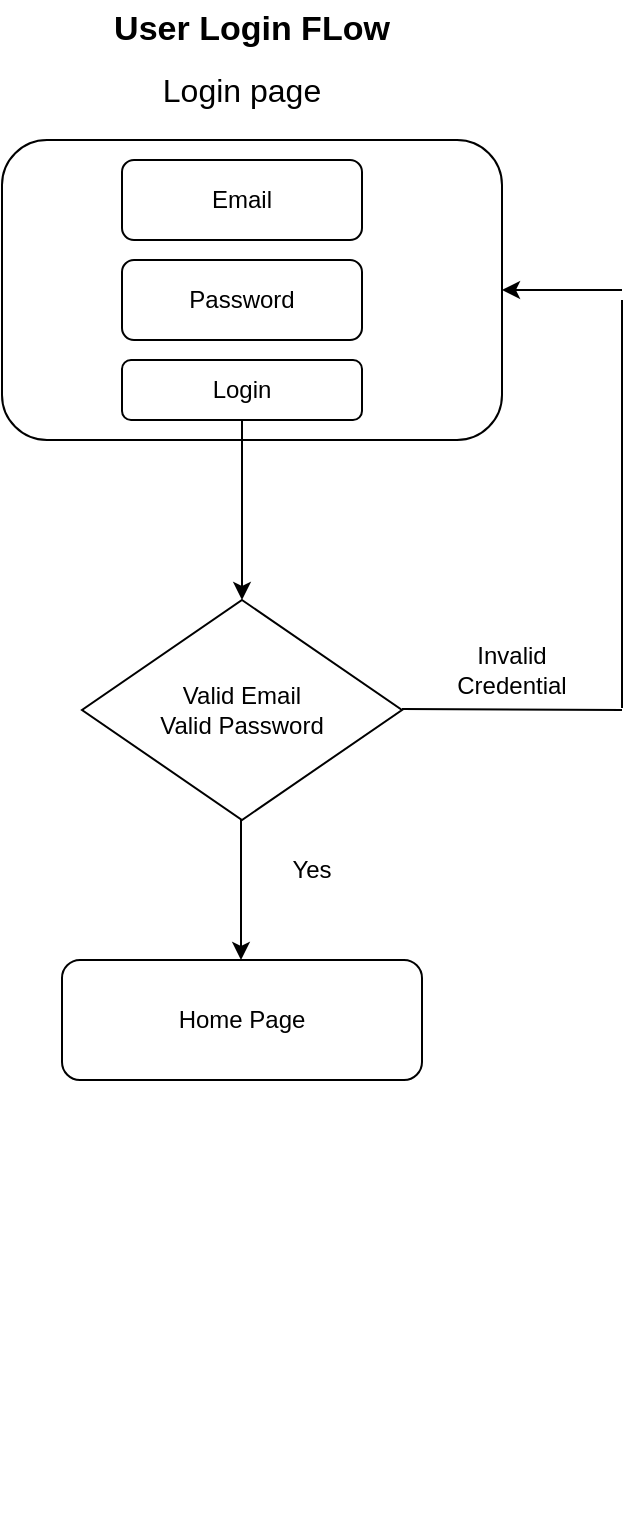 <mxfile version="24.7.17" pages="2">
  <diagram name="Login process" id="bLUDUiSa6w-DaomkUXrq">
    <mxGraphModel dx="1036" dy="606" grid="1" gridSize="10" guides="1" tooltips="1" connect="1" arrows="1" fold="1" page="1" pageScale="1" pageWidth="850" pageHeight="1100" math="0" shadow="0">
      <root>
        <mxCell id="0" />
        <mxCell id="1" parent="0" />
        <mxCell id="kKH3z_yQJ4Ygt-LPBuWY-9" value="" style="rhombus;whiteSpace=wrap;html=1;" vertex="1" parent="1">
          <mxGeometry x="330" y="300" width="160" height="110" as="geometry" />
        </mxCell>
        <mxCell id="kKH3z_yQJ4Ygt-LPBuWY-4" value="" style="rounded=1;whiteSpace=wrap;html=1;" vertex="1" parent="1">
          <mxGeometry x="290" y="70" width="250" height="150" as="geometry" />
        </mxCell>
        <mxCell id="kKH3z_yQJ4Ygt-LPBuWY-1" value="Login page" style="text;html=1;align=center;verticalAlign=middle;whiteSpace=wrap;rounded=0;fontSize=16;" vertex="1" parent="1">
          <mxGeometry x="350" y="30" width="120" height="30" as="geometry" />
        </mxCell>
        <mxCell id="kKH3z_yQJ4Ygt-LPBuWY-2" value="Email" style="rounded=1;whiteSpace=wrap;html=1;" vertex="1" parent="1">
          <mxGeometry x="350" y="80" width="120" height="40" as="geometry" />
        </mxCell>
        <mxCell id="kKH3z_yQJ4Ygt-LPBuWY-3" value="Password" style="rounded=1;whiteSpace=wrap;html=1;" vertex="1" parent="1">
          <mxGeometry x="350" y="130" width="120" height="40" as="geometry" />
        </mxCell>
        <mxCell id="kKH3z_yQJ4Ygt-LPBuWY-5" value="Login" style="rounded=1;whiteSpace=wrap;html=1;" vertex="1" parent="1">
          <mxGeometry x="350" y="180" width="120" height="30" as="geometry" />
        </mxCell>
        <mxCell id="kKH3z_yQJ4Ygt-LPBuWY-7" value="Valid Email&lt;br&gt;Valid Password" style="text;html=1;align=center;verticalAlign=middle;whiteSpace=wrap;rounded=0;" vertex="1" parent="1">
          <mxGeometry x="345" y="325" width="130" height="60" as="geometry" />
        </mxCell>
        <mxCell id="kKH3z_yQJ4Ygt-LPBuWY-8" value="" style="endArrow=classic;html=1;rounded=0;" edge="1" parent="1" source="kKH3z_yQJ4Ygt-LPBuWY-5">
          <mxGeometry width="50" height="50" relative="1" as="geometry">
            <mxPoint x="390" y="280" as="sourcePoint" />
            <mxPoint x="410" y="300" as="targetPoint" />
          </mxGeometry>
        </mxCell>
        <mxCell id="kKH3z_yQJ4Ygt-LPBuWY-10" value="" style="endArrow=classic;html=1;rounded=0;" edge="1" parent="1">
          <mxGeometry width="50" height="50" relative="1" as="geometry">
            <mxPoint x="409.5" y="410" as="sourcePoint" />
            <mxPoint x="409.5" y="480" as="targetPoint" />
          </mxGeometry>
        </mxCell>
        <mxCell id="kKH3z_yQJ4Ygt-LPBuWY-11" value="Home Page" style="rounded=1;whiteSpace=wrap;html=1;" vertex="1" parent="1">
          <mxGeometry x="320" y="480" width="180" height="60" as="geometry" />
        </mxCell>
        <mxCell id="kKH3z_yQJ4Ygt-LPBuWY-14" value="" style="endArrow=none;html=1;rounded=0;" edge="1" parent="1">
          <mxGeometry width="50" height="50" relative="1" as="geometry">
            <mxPoint x="490" y="354.5" as="sourcePoint" />
            <mxPoint x="600" y="355" as="targetPoint" />
          </mxGeometry>
        </mxCell>
        <mxCell id="kKH3z_yQJ4Ygt-LPBuWY-15" value="" style="endArrow=none;html=1;rounded=0;" edge="1" parent="1">
          <mxGeometry width="50" height="50" relative="1" as="geometry">
            <mxPoint x="600" y="354" as="sourcePoint" />
            <mxPoint x="600" y="150" as="targetPoint" />
            <Array as="points" />
          </mxGeometry>
        </mxCell>
        <mxCell id="kKH3z_yQJ4Ygt-LPBuWY-16" value="" style="endArrow=classic;html=1;rounded=0;entryX=1;entryY=0.5;entryDx=0;entryDy=0;" edge="1" parent="1" target="kKH3z_yQJ4Ygt-LPBuWY-4">
          <mxGeometry width="50" height="50" relative="1" as="geometry">
            <mxPoint x="600" y="145" as="sourcePoint" />
            <mxPoint x="610" y="90" as="targetPoint" />
          </mxGeometry>
        </mxCell>
        <mxCell id="kKH3z_yQJ4Ygt-LPBuWY-17" value="Invalid Credential" style="text;html=1;align=center;verticalAlign=middle;whiteSpace=wrap;rounded=0;" vertex="1" parent="1">
          <mxGeometry x="510" y="320" width="70" height="30" as="geometry" />
        </mxCell>
        <mxCell id="kKH3z_yQJ4Ygt-LPBuWY-18" value="Yes" style="text;html=1;align=center;verticalAlign=middle;whiteSpace=wrap;rounded=0;" vertex="1" parent="1">
          <mxGeometry x="415" y="420" width="60" height="30" as="geometry" />
        </mxCell>
        <mxCell id="kKH3z_yQJ4Ygt-LPBuWY-19" value="User Login FLow" style="text;html=1;align=center;verticalAlign=middle;whiteSpace=wrap;rounded=0;fontSize=17;fontStyle=1" vertex="1" parent="1">
          <mxGeometry x="320" width="190" height="30" as="geometry" />
        </mxCell>
        <mxCell id="kKH3z_yQJ4Ygt-LPBuWY-32" style="edgeStyle=orthogonalEdgeStyle;rounded=0;orthogonalLoop=1;jettySize=auto;html=1;exitX=0.5;exitY=1;exitDx=0;exitDy=0;" edge="1" parent="1">
          <mxGeometry relative="1" as="geometry">
            <mxPoint x="425" y="760" as="sourcePoint" />
            <mxPoint x="425" y="760" as="targetPoint" />
          </mxGeometry>
        </mxCell>
      </root>
    </mxGraphModel>
  </diagram>
  <diagram id="ABl_7hfg38gcIvnUBU_v" name="access admin dashbord">
    <mxGraphModel dx="1036" dy="606" grid="1" gridSize="10" guides="1" tooltips="1" connect="1" arrows="1" fold="1" page="1" pageScale="1" pageWidth="850" pageHeight="1100" math="0" shadow="0">
      <root>
        <mxCell id="0" />
        <mxCell id="1" parent="0" />
        <mxCell id="Ho5KqrT4ARyClKkISUzd-2" value="" style="rounded=0;whiteSpace=wrap;html=1;" vertex="1" parent="1">
          <mxGeometry x="150" y="30" width="520" height="40" as="geometry" />
        </mxCell>
        <mxCell id="Ho5KqrT4ARyClKkISUzd-3" value="" style="ellipse;whiteSpace=wrap;html=1;aspect=fixed;" vertex="1" parent="1">
          <mxGeometry x="610" y="35" width="30" height="30" as="geometry" />
        </mxCell>
        <mxCell id="Ho5KqrT4ARyClKkISUzd-4" value="&lt;b&gt;&lt;font style=&quot;font-size: 14px;&quot;&gt;Nav Bar&lt;/font&gt;&lt;/b&gt;" style="text;html=1;align=center;verticalAlign=middle;whiteSpace=wrap;rounded=0;" vertex="1" parent="1">
          <mxGeometry x="170" y="35" width="60" height="30" as="geometry" />
        </mxCell>
      </root>
    </mxGraphModel>
  </diagram>
</mxfile>

